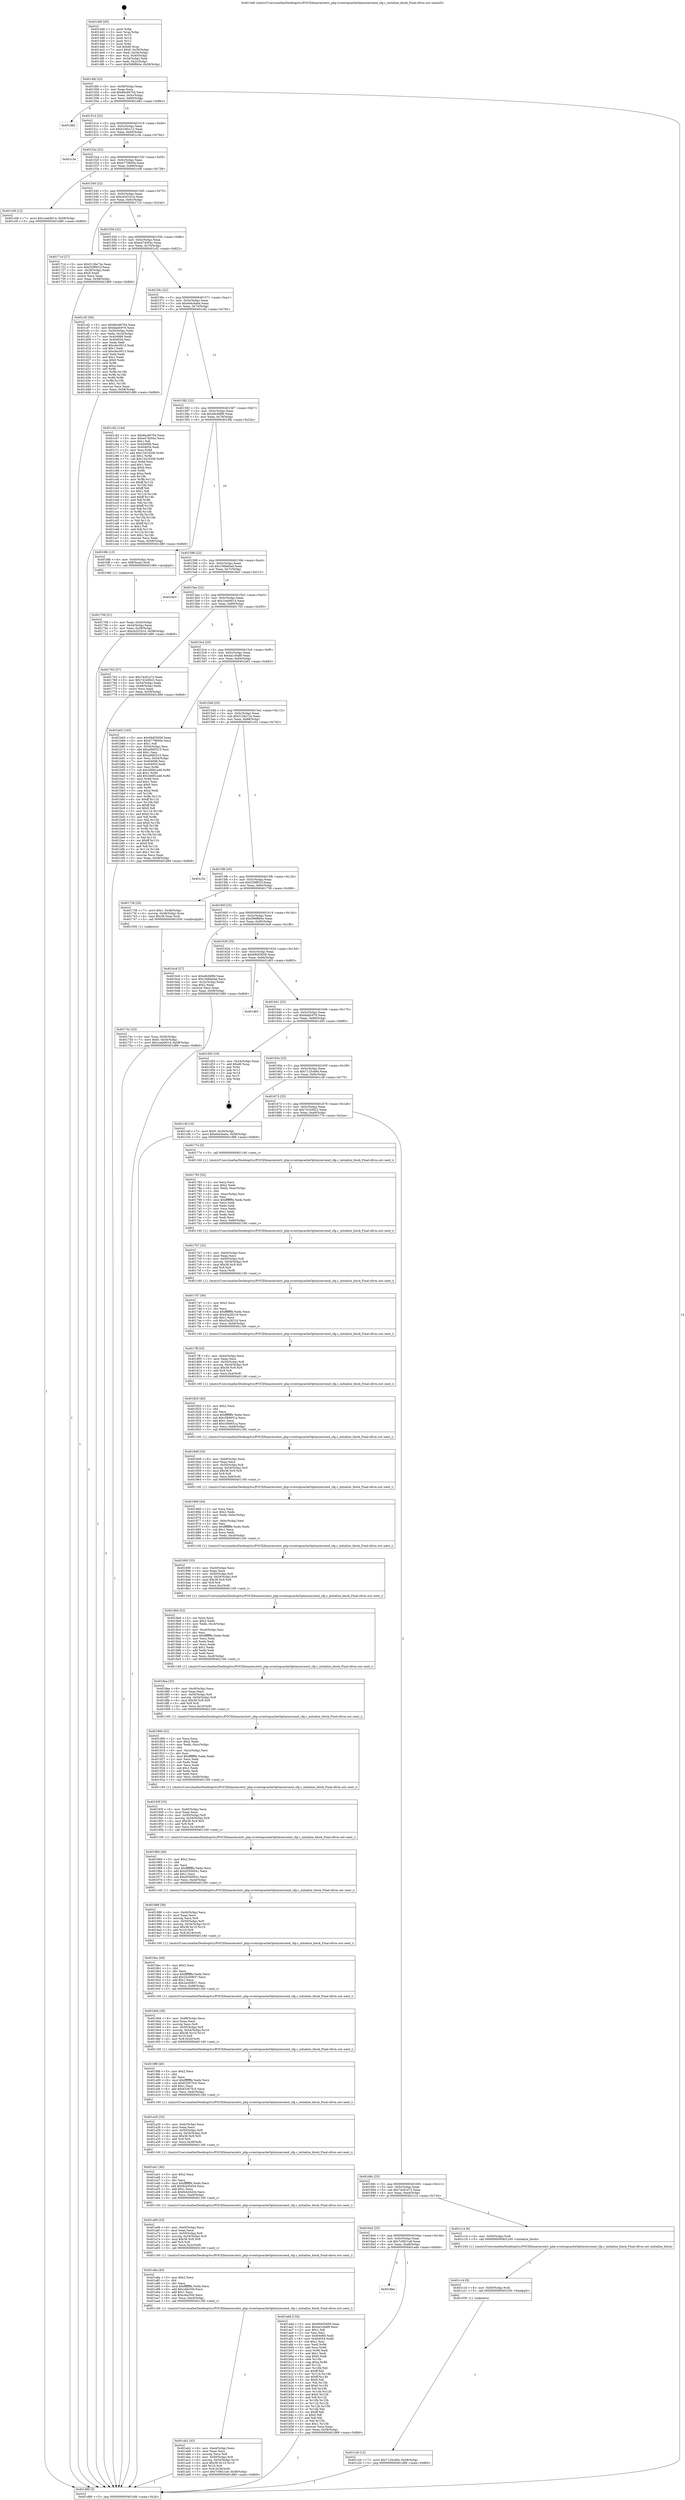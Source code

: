 digraph "0x4014d0" {
  label = "0x4014d0 (/mnt/c/Users/mathe/Desktop/tcc/POCII/binaries/extr_php-srcextopcacheOptimizerzend_cfg.c_initialize_block_Final-ollvm.out::main(0))"
  labelloc = "t"
  node[shape=record]

  Entry [label="",width=0.3,height=0.3,shape=circle,fillcolor=black,style=filled]
  "0x4014fd" [label="{
     0x4014fd [23]\l
     | [instrs]\l
     &nbsp;&nbsp;0x4014fd \<+3\>: mov -0x58(%rbp),%eax\l
     &nbsp;&nbsp;0x401500 \<+2\>: mov %eax,%ecx\l
     &nbsp;&nbsp;0x401502 \<+6\>: sub $0x8bc66704,%ecx\l
     &nbsp;&nbsp;0x401508 \<+3\>: mov %eax,-0x5c(%rbp)\l
     &nbsp;&nbsp;0x40150b \<+3\>: mov %ecx,-0x60(%rbp)\l
     &nbsp;&nbsp;0x40150e \<+6\>: je 0000000000401d82 \<main+0x8b2\>\l
  }"]
  "0x401d82" [label="{
     0x401d82\l
  }", style=dashed]
  "0x401514" [label="{
     0x401514 [22]\l
     | [instrs]\l
     &nbsp;&nbsp;0x401514 \<+5\>: jmp 0000000000401519 \<main+0x49\>\l
     &nbsp;&nbsp;0x401519 \<+3\>: mov -0x5c(%rbp),%eax\l
     &nbsp;&nbsp;0x40151c \<+5\>: sub $0xb100cc12,%eax\l
     &nbsp;&nbsp;0x401521 \<+3\>: mov %eax,-0x64(%rbp)\l
     &nbsp;&nbsp;0x401524 \<+6\>: je 0000000000401c3e \<main+0x76e\>\l
  }"]
  Exit [label="",width=0.3,height=0.3,shape=circle,fillcolor=black,style=filled,peripheries=2]
  "0x401c3e" [label="{
     0x401c3e\l
  }", style=dashed]
  "0x40152a" [label="{
     0x40152a [22]\l
     | [instrs]\l
     &nbsp;&nbsp;0x40152a \<+5\>: jmp 000000000040152f \<main+0x5f\>\l
     &nbsp;&nbsp;0x40152f \<+3\>: mov -0x5c(%rbp),%eax\l
     &nbsp;&nbsp;0x401532 \<+5\>: sub $0xb779600e,%eax\l
     &nbsp;&nbsp;0x401537 \<+3\>: mov %eax,-0x68(%rbp)\l
     &nbsp;&nbsp;0x40153a \<+6\>: je 0000000000401c08 \<main+0x738\>\l
  }"]
  "0x401c26" [label="{
     0x401c26 [12]\l
     | [instrs]\l
     &nbsp;&nbsp;0x401c26 \<+7\>: movl $0x7125cd94,-0x58(%rbp)\l
     &nbsp;&nbsp;0x401c2d \<+5\>: jmp 0000000000401d89 \<main+0x8b9\>\l
  }"]
  "0x401c08" [label="{
     0x401c08 [12]\l
     | [instrs]\l
     &nbsp;&nbsp;0x401c08 \<+7\>: movl $0x1eeb9014,-0x58(%rbp)\l
     &nbsp;&nbsp;0x401c0f \<+5\>: jmp 0000000000401d89 \<main+0x8b9\>\l
  }"]
  "0x401540" [label="{
     0x401540 [22]\l
     | [instrs]\l
     &nbsp;&nbsp;0x401540 \<+5\>: jmp 0000000000401545 \<main+0x75\>\l
     &nbsp;&nbsp;0x401545 \<+3\>: mov -0x5c(%rbp),%eax\l
     &nbsp;&nbsp;0x401548 \<+5\>: sub $0xcb201b1d,%eax\l
     &nbsp;&nbsp;0x40154d \<+3\>: mov %eax,-0x6c(%rbp)\l
     &nbsp;&nbsp;0x401550 \<+6\>: je 000000000040171d \<main+0x24d\>\l
  }"]
  "0x401c1d" [label="{
     0x401c1d [9]\l
     | [instrs]\l
     &nbsp;&nbsp;0x401c1d \<+4\>: mov -0x50(%rbp),%rdi\l
     &nbsp;&nbsp;0x401c21 \<+5\>: call 0000000000401030 \<free@plt\>\l
     | [calls]\l
     &nbsp;&nbsp;0x401030 \{1\} (unknown)\l
  }"]
  "0x40171d" [label="{
     0x40171d [27]\l
     | [instrs]\l
     &nbsp;&nbsp;0x40171d \<+5\>: mov $0x5126e72e,%eax\l
     &nbsp;&nbsp;0x401722 \<+5\>: mov $0x529f931f,%ecx\l
     &nbsp;&nbsp;0x401727 \<+3\>: mov -0x28(%rbp),%edx\l
     &nbsp;&nbsp;0x40172a \<+3\>: cmp $0x0,%edx\l
     &nbsp;&nbsp;0x40172d \<+3\>: cmove %ecx,%eax\l
     &nbsp;&nbsp;0x401730 \<+3\>: mov %eax,-0x58(%rbp)\l
     &nbsp;&nbsp;0x401733 \<+5\>: jmp 0000000000401d89 \<main+0x8b9\>\l
  }"]
  "0x401556" [label="{
     0x401556 [22]\l
     | [instrs]\l
     &nbsp;&nbsp;0x401556 \<+5\>: jmp 000000000040155b \<main+0x8b\>\l
     &nbsp;&nbsp;0x40155b \<+3\>: mov -0x5c(%rbp),%eax\l
     &nbsp;&nbsp;0x40155e \<+5\>: sub $0xe474054c,%eax\l
     &nbsp;&nbsp;0x401563 \<+3\>: mov %eax,-0x70(%rbp)\l
     &nbsp;&nbsp;0x401566 \<+6\>: je 0000000000401cf2 \<main+0x822\>\l
  }"]
  "0x4016be" [label="{
     0x4016be\l
  }", style=dashed]
  "0x401cf2" [label="{
     0x401cf2 [94]\l
     | [instrs]\l
     &nbsp;&nbsp;0x401cf2 \<+5\>: mov $0x8bc66704,%eax\l
     &nbsp;&nbsp;0x401cf7 \<+5\>: mov $0x6abfc976,%ecx\l
     &nbsp;&nbsp;0x401cfc \<+3\>: mov -0x30(%rbp),%edx\l
     &nbsp;&nbsp;0x401cff \<+3\>: mov %edx,-0x24(%rbp)\l
     &nbsp;&nbsp;0x401d02 \<+7\>: mov 0x404068,%edx\l
     &nbsp;&nbsp;0x401d09 \<+7\>: mov 0x404054,%esi\l
     &nbsp;&nbsp;0x401d10 \<+2\>: mov %edx,%edi\l
     &nbsp;&nbsp;0x401d12 \<+6\>: add $0xcfec0013,%edi\l
     &nbsp;&nbsp;0x401d18 \<+3\>: sub $0x1,%edi\l
     &nbsp;&nbsp;0x401d1b \<+6\>: sub $0xcfec0013,%edi\l
     &nbsp;&nbsp;0x401d21 \<+3\>: imul %edi,%edx\l
     &nbsp;&nbsp;0x401d24 \<+3\>: and $0x1,%edx\l
     &nbsp;&nbsp;0x401d27 \<+3\>: cmp $0x0,%edx\l
     &nbsp;&nbsp;0x401d2a \<+4\>: sete %r8b\l
     &nbsp;&nbsp;0x401d2e \<+3\>: cmp $0xa,%esi\l
     &nbsp;&nbsp;0x401d31 \<+4\>: setl %r9b\l
     &nbsp;&nbsp;0x401d35 \<+3\>: mov %r8b,%r10b\l
     &nbsp;&nbsp;0x401d38 \<+3\>: and %r9b,%r10b\l
     &nbsp;&nbsp;0x401d3b \<+3\>: xor %r9b,%r8b\l
     &nbsp;&nbsp;0x401d3e \<+3\>: or %r8b,%r10b\l
     &nbsp;&nbsp;0x401d41 \<+4\>: test $0x1,%r10b\l
     &nbsp;&nbsp;0x401d45 \<+3\>: cmovne %ecx,%eax\l
     &nbsp;&nbsp;0x401d48 \<+3\>: mov %eax,-0x58(%rbp)\l
     &nbsp;&nbsp;0x401d4b \<+5\>: jmp 0000000000401d89 \<main+0x8b9\>\l
  }"]
  "0x40156c" [label="{
     0x40156c [22]\l
     | [instrs]\l
     &nbsp;&nbsp;0x40156c \<+5\>: jmp 0000000000401571 \<main+0xa1\>\l
     &nbsp;&nbsp;0x401571 \<+3\>: mov -0x5c(%rbp),%eax\l
     &nbsp;&nbsp;0x401574 \<+5\>: sub $0xe64cba0a,%eax\l
     &nbsp;&nbsp;0x401579 \<+3\>: mov %eax,-0x74(%rbp)\l
     &nbsp;&nbsp;0x40157c \<+6\>: je 0000000000401c62 \<main+0x792\>\l
  }"]
  "0x401add" [label="{
     0x401add [134]\l
     | [instrs]\l
     &nbsp;&nbsp;0x401add \<+5\>: mov $0x69d55659,%eax\l
     &nbsp;&nbsp;0x401ae2 \<+5\>: mov $0x4a1c6af9,%ecx\l
     &nbsp;&nbsp;0x401ae7 \<+2\>: mov $0x1,%dl\l
     &nbsp;&nbsp;0x401ae9 \<+2\>: xor %esi,%esi\l
     &nbsp;&nbsp;0x401aeb \<+7\>: mov 0x404068,%edi\l
     &nbsp;&nbsp;0x401af2 \<+8\>: mov 0x404054,%r8d\l
     &nbsp;&nbsp;0x401afa \<+3\>: sub $0x1,%esi\l
     &nbsp;&nbsp;0x401afd \<+3\>: mov %edi,%r9d\l
     &nbsp;&nbsp;0x401b00 \<+3\>: add %esi,%r9d\l
     &nbsp;&nbsp;0x401b03 \<+4\>: imul %r9d,%edi\l
     &nbsp;&nbsp;0x401b07 \<+3\>: and $0x1,%edi\l
     &nbsp;&nbsp;0x401b0a \<+3\>: cmp $0x0,%edi\l
     &nbsp;&nbsp;0x401b0d \<+4\>: sete %r10b\l
     &nbsp;&nbsp;0x401b11 \<+4\>: cmp $0xa,%r8d\l
     &nbsp;&nbsp;0x401b15 \<+4\>: setl %r11b\l
     &nbsp;&nbsp;0x401b19 \<+3\>: mov %r10b,%bl\l
     &nbsp;&nbsp;0x401b1c \<+3\>: xor $0xff,%bl\l
     &nbsp;&nbsp;0x401b1f \<+3\>: mov %r11b,%r14b\l
     &nbsp;&nbsp;0x401b22 \<+4\>: xor $0xff,%r14b\l
     &nbsp;&nbsp;0x401b26 \<+3\>: xor $0x0,%dl\l
     &nbsp;&nbsp;0x401b29 \<+3\>: mov %bl,%r15b\l
     &nbsp;&nbsp;0x401b2c \<+4\>: and $0x0,%r15b\l
     &nbsp;&nbsp;0x401b30 \<+3\>: and %dl,%r10b\l
     &nbsp;&nbsp;0x401b33 \<+3\>: mov %r14b,%r12b\l
     &nbsp;&nbsp;0x401b36 \<+4\>: and $0x0,%r12b\l
     &nbsp;&nbsp;0x401b3a \<+3\>: and %dl,%r11b\l
     &nbsp;&nbsp;0x401b3d \<+3\>: or %r10b,%r15b\l
     &nbsp;&nbsp;0x401b40 \<+3\>: or %r11b,%r12b\l
     &nbsp;&nbsp;0x401b43 \<+3\>: xor %r12b,%r15b\l
     &nbsp;&nbsp;0x401b46 \<+3\>: or %r14b,%bl\l
     &nbsp;&nbsp;0x401b49 \<+3\>: xor $0xff,%bl\l
     &nbsp;&nbsp;0x401b4c \<+3\>: or $0x0,%dl\l
     &nbsp;&nbsp;0x401b4f \<+2\>: and %dl,%bl\l
     &nbsp;&nbsp;0x401b51 \<+3\>: or %bl,%r15b\l
     &nbsp;&nbsp;0x401b54 \<+4\>: test $0x1,%r15b\l
     &nbsp;&nbsp;0x401b58 \<+3\>: cmovne %ecx,%eax\l
     &nbsp;&nbsp;0x401b5b \<+3\>: mov %eax,-0x58(%rbp)\l
     &nbsp;&nbsp;0x401b5e \<+5\>: jmp 0000000000401d89 \<main+0x8b9\>\l
  }"]
  "0x401c62" [label="{
     0x401c62 [144]\l
     | [instrs]\l
     &nbsp;&nbsp;0x401c62 \<+5\>: mov $0x8bc66704,%eax\l
     &nbsp;&nbsp;0x401c67 \<+5\>: mov $0xe474054c,%ecx\l
     &nbsp;&nbsp;0x401c6c \<+2\>: mov $0x1,%dl\l
     &nbsp;&nbsp;0x401c6e \<+7\>: mov 0x404068,%esi\l
     &nbsp;&nbsp;0x401c75 \<+7\>: mov 0x404054,%edi\l
     &nbsp;&nbsp;0x401c7c \<+3\>: mov %esi,%r8d\l
     &nbsp;&nbsp;0x401c7f \<+7\>: add $0x13410206,%r8d\l
     &nbsp;&nbsp;0x401c86 \<+4\>: sub $0x1,%r8d\l
     &nbsp;&nbsp;0x401c8a \<+7\>: sub $0x13410206,%r8d\l
     &nbsp;&nbsp;0x401c91 \<+4\>: imul %r8d,%esi\l
     &nbsp;&nbsp;0x401c95 \<+3\>: and $0x1,%esi\l
     &nbsp;&nbsp;0x401c98 \<+3\>: cmp $0x0,%esi\l
     &nbsp;&nbsp;0x401c9b \<+4\>: sete %r9b\l
     &nbsp;&nbsp;0x401c9f \<+3\>: cmp $0xa,%edi\l
     &nbsp;&nbsp;0x401ca2 \<+4\>: setl %r10b\l
     &nbsp;&nbsp;0x401ca6 \<+3\>: mov %r9b,%r11b\l
     &nbsp;&nbsp;0x401ca9 \<+4\>: xor $0xff,%r11b\l
     &nbsp;&nbsp;0x401cad \<+3\>: mov %r10b,%bl\l
     &nbsp;&nbsp;0x401cb0 \<+3\>: xor $0xff,%bl\l
     &nbsp;&nbsp;0x401cb3 \<+3\>: xor $0x1,%dl\l
     &nbsp;&nbsp;0x401cb6 \<+3\>: mov %r11b,%r14b\l
     &nbsp;&nbsp;0x401cb9 \<+4\>: and $0xff,%r14b\l
     &nbsp;&nbsp;0x401cbd \<+3\>: and %dl,%r9b\l
     &nbsp;&nbsp;0x401cc0 \<+3\>: mov %bl,%r15b\l
     &nbsp;&nbsp;0x401cc3 \<+4\>: and $0xff,%r15b\l
     &nbsp;&nbsp;0x401cc7 \<+3\>: and %dl,%r10b\l
     &nbsp;&nbsp;0x401cca \<+3\>: or %r9b,%r14b\l
     &nbsp;&nbsp;0x401ccd \<+3\>: or %r10b,%r15b\l
     &nbsp;&nbsp;0x401cd0 \<+3\>: xor %r15b,%r14b\l
     &nbsp;&nbsp;0x401cd3 \<+3\>: or %bl,%r11b\l
     &nbsp;&nbsp;0x401cd6 \<+4\>: xor $0xff,%r11b\l
     &nbsp;&nbsp;0x401cda \<+3\>: or $0x1,%dl\l
     &nbsp;&nbsp;0x401cdd \<+3\>: and %dl,%r11b\l
     &nbsp;&nbsp;0x401ce0 \<+3\>: or %r11b,%r14b\l
     &nbsp;&nbsp;0x401ce3 \<+4\>: test $0x1,%r14b\l
     &nbsp;&nbsp;0x401ce7 \<+3\>: cmovne %ecx,%eax\l
     &nbsp;&nbsp;0x401cea \<+3\>: mov %eax,-0x58(%rbp)\l
     &nbsp;&nbsp;0x401ced \<+5\>: jmp 0000000000401d89 \<main+0x8b9\>\l
  }"]
  "0x401582" [label="{
     0x401582 [22]\l
     | [instrs]\l
     &nbsp;&nbsp;0x401582 \<+5\>: jmp 0000000000401587 \<main+0xb7\>\l
     &nbsp;&nbsp;0x401587 \<+3\>: mov -0x5c(%rbp),%eax\l
     &nbsp;&nbsp;0x40158a \<+5\>: sub $0xe8cf4f06,%eax\l
     &nbsp;&nbsp;0x40158f \<+3\>: mov %eax,-0x78(%rbp)\l
     &nbsp;&nbsp;0x401592 \<+6\>: je 00000000004016fb \<main+0x22b\>\l
  }"]
  "0x4016a5" [label="{
     0x4016a5 [25]\l
     | [instrs]\l
     &nbsp;&nbsp;0x4016a5 \<+5\>: jmp 00000000004016aa \<main+0x1da\>\l
     &nbsp;&nbsp;0x4016aa \<+3\>: mov -0x5c(%rbp),%eax\l
     &nbsp;&nbsp;0x4016ad \<+5\>: sub $0x7c0821a9,%eax\l
     &nbsp;&nbsp;0x4016b2 \<+6\>: mov %eax,-0xa8(%rbp)\l
     &nbsp;&nbsp;0x4016b8 \<+6\>: je 0000000000401add \<main+0x60d\>\l
  }"]
  "0x4016fb" [label="{
     0x4016fb [13]\l
     | [instrs]\l
     &nbsp;&nbsp;0x4016fb \<+4\>: mov -0x40(%rbp),%rax\l
     &nbsp;&nbsp;0x4016ff \<+4\>: mov 0x8(%rax),%rdi\l
     &nbsp;&nbsp;0x401703 \<+5\>: call 0000000000401060 \<atoi@plt\>\l
     | [calls]\l
     &nbsp;&nbsp;0x401060 \{1\} (unknown)\l
  }"]
  "0x401598" [label="{
     0x401598 [22]\l
     | [instrs]\l
     &nbsp;&nbsp;0x401598 \<+5\>: jmp 000000000040159d \<main+0xcd\>\l
     &nbsp;&nbsp;0x40159d \<+3\>: mov -0x5c(%rbp),%eax\l
     &nbsp;&nbsp;0x4015a0 \<+5\>: sub $0x19dbb0ad,%eax\l
     &nbsp;&nbsp;0x4015a5 \<+3\>: mov %eax,-0x7c(%rbp)\l
     &nbsp;&nbsp;0x4015a8 \<+6\>: je 00000000004016e3 \<main+0x213\>\l
  }"]
  "0x401c14" [label="{
     0x401c14 [9]\l
     | [instrs]\l
     &nbsp;&nbsp;0x401c14 \<+4\>: mov -0x50(%rbp),%rdi\l
     &nbsp;&nbsp;0x401c18 \<+5\>: call 0000000000401240 \<initialize_block\>\l
     | [calls]\l
     &nbsp;&nbsp;0x401240 \{1\} (/mnt/c/Users/mathe/Desktop/tcc/POCII/binaries/extr_php-srcextopcacheOptimizerzend_cfg.c_initialize_block_Final-ollvm.out::initialize_block)\l
  }"]
  "0x4016e3" [label="{
     0x4016e3\l
  }", style=dashed]
  "0x4015ae" [label="{
     0x4015ae [22]\l
     | [instrs]\l
     &nbsp;&nbsp;0x4015ae \<+5\>: jmp 00000000004015b3 \<main+0xe3\>\l
     &nbsp;&nbsp;0x4015b3 \<+3\>: mov -0x5c(%rbp),%eax\l
     &nbsp;&nbsp;0x4015b6 \<+5\>: sub $0x1eeb9014,%eax\l
     &nbsp;&nbsp;0x4015bb \<+3\>: mov %eax,-0x80(%rbp)\l
     &nbsp;&nbsp;0x4015be \<+6\>: je 0000000000401763 \<main+0x293\>\l
  }"]
  "0x401ab2" [label="{
     0x401ab2 [43]\l
     | [instrs]\l
     &nbsp;&nbsp;0x401ab2 \<+6\>: mov -0xe4(%rbp),%ecx\l
     &nbsp;&nbsp;0x401ab8 \<+3\>: imul %eax,%ecx\l
     &nbsp;&nbsp;0x401abb \<+3\>: movslq %ecx,%r8\l
     &nbsp;&nbsp;0x401abe \<+4\>: mov -0x50(%rbp),%r9\l
     &nbsp;&nbsp;0x401ac2 \<+4\>: movslq -0x54(%rbp),%r10\l
     &nbsp;&nbsp;0x401ac6 \<+4\>: imul $0x38,%r10,%r10\l
     &nbsp;&nbsp;0x401aca \<+3\>: add %r10,%r9\l
     &nbsp;&nbsp;0x401acd \<+4\>: mov %r8,0x30(%r9)\l
     &nbsp;&nbsp;0x401ad1 \<+7\>: movl $0x7c0821a9,-0x58(%rbp)\l
     &nbsp;&nbsp;0x401ad8 \<+5\>: jmp 0000000000401d89 \<main+0x8b9\>\l
  }"]
  "0x401763" [label="{
     0x401763 [27]\l
     | [instrs]\l
     &nbsp;&nbsp;0x401763 \<+5\>: mov $0x74c81e72,%eax\l
     &nbsp;&nbsp;0x401768 \<+5\>: mov $0x741b5622,%ecx\l
     &nbsp;&nbsp;0x40176d \<+3\>: mov -0x54(%rbp),%edx\l
     &nbsp;&nbsp;0x401770 \<+3\>: cmp -0x48(%rbp),%edx\l
     &nbsp;&nbsp;0x401773 \<+3\>: cmovl %ecx,%eax\l
     &nbsp;&nbsp;0x401776 \<+3\>: mov %eax,-0x58(%rbp)\l
     &nbsp;&nbsp;0x401779 \<+5\>: jmp 0000000000401d89 \<main+0x8b9\>\l
  }"]
  "0x4015c4" [label="{
     0x4015c4 [25]\l
     | [instrs]\l
     &nbsp;&nbsp;0x4015c4 \<+5\>: jmp 00000000004015c9 \<main+0xf9\>\l
     &nbsp;&nbsp;0x4015c9 \<+3\>: mov -0x5c(%rbp),%eax\l
     &nbsp;&nbsp;0x4015cc \<+5\>: sub $0x4a1c6af9,%eax\l
     &nbsp;&nbsp;0x4015d1 \<+6\>: mov %eax,-0x84(%rbp)\l
     &nbsp;&nbsp;0x4015d7 \<+6\>: je 0000000000401b63 \<main+0x693\>\l
  }"]
  "0x401a8a" [label="{
     0x401a8a [40]\l
     | [instrs]\l
     &nbsp;&nbsp;0x401a8a \<+5\>: mov $0x2,%ecx\l
     &nbsp;&nbsp;0x401a8f \<+1\>: cltd\l
     &nbsp;&nbsp;0x401a90 \<+2\>: idiv %ecx\l
     &nbsp;&nbsp;0x401a92 \<+6\>: imul $0xfffffffe,%edx,%ecx\l
     &nbsp;&nbsp;0x401a98 \<+6\>: add $0xcddc550,%ecx\l
     &nbsp;&nbsp;0x401a9e \<+3\>: add $0x1,%ecx\l
     &nbsp;&nbsp;0x401aa1 \<+6\>: sub $0xcddc550,%ecx\l
     &nbsp;&nbsp;0x401aa7 \<+6\>: mov %ecx,-0xe4(%rbp)\l
     &nbsp;&nbsp;0x401aad \<+5\>: call 0000000000401160 \<next_i\>\l
     | [calls]\l
     &nbsp;&nbsp;0x401160 \{1\} (/mnt/c/Users/mathe/Desktop/tcc/POCII/binaries/extr_php-srcextopcacheOptimizerzend_cfg.c_initialize_block_Final-ollvm.out::next_i)\l
  }"]
  "0x401b63" [label="{
     0x401b63 [165]\l
     | [instrs]\l
     &nbsp;&nbsp;0x401b63 \<+5\>: mov $0x69d55659,%eax\l
     &nbsp;&nbsp;0x401b68 \<+5\>: mov $0xb779600e,%ecx\l
     &nbsp;&nbsp;0x401b6d \<+2\>: mov $0x1,%dl\l
     &nbsp;&nbsp;0x401b6f \<+3\>: mov -0x54(%rbp),%esi\l
     &nbsp;&nbsp;0x401b72 \<+6\>: add $0xa0fd5315,%esi\l
     &nbsp;&nbsp;0x401b78 \<+3\>: add $0x1,%esi\l
     &nbsp;&nbsp;0x401b7b \<+6\>: sub $0xa0fd5315,%esi\l
     &nbsp;&nbsp;0x401b81 \<+3\>: mov %esi,-0x54(%rbp)\l
     &nbsp;&nbsp;0x401b84 \<+7\>: mov 0x404068,%esi\l
     &nbsp;&nbsp;0x401b8b \<+7\>: mov 0x404054,%edi\l
     &nbsp;&nbsp;0x401b92 \<+3\>: mov %esi,%r8d\l
     &nbsp;&nbsp;0x401b95 \<+7\>: sub $0x3d081a48,%r8d\l
     &nbsp;&nbsp;0x401b9c \<+4\>: sub $0x1,%r8d\l
     &nbsp;&nbsp;0x401ba0 \<+7\>: add $0x3d081a48,%r8d\l
     &nbsp;&nbsp;0x401ba7 \<+4\>: imul %r8d,%esi\l
     &nbsp;&nbsp;0x401bab \<+3\>: and $0x1,%esi\l
     &nbsp;&nbsp;0x401bae \<+3\>: cmp $0x0,%esi\l
     &nbsp;&nbsp;0x401bb1 \<+4\>: sete %r9b\l
     &nbsp;&nbsp;0x401bb5 \<+3\>: cmp $0xa,%edi\l
     &nbsp;&nbsp;0x401bb8 \<+4\>: setl %r10b\l
     &nbsp;&nbsp;0x401bbc \<+3\>: mov %r9b,%r11b\l
     &nbsp;&nbsp;0x401bbf \<+4\>: xor $0xff,%r11b\l
     &nbsp;&nbsp;0x401bc3 \<+3\>: mov %r10b,%bl\l
     &nbsp;&nbsp;0x401bc6 \<+3\>: xor $0xff,%bl\l
     &nbsp;&nbsp;0x401bc9 \<+3\>: xor $0x0,%dl\l
     &nbsp;&nbsp;0x401bcc \<+3\>: mov %r11b,%r14b\l
     &nbsp;&nbsp;0x401bcf \<+4\>: and $0x0,%r14b\l
     &nbsp;&nbsp;0x401bd3 \<+3\>: and %dl,%r9b\l
     &nbsp;&nbsp;0x401bd6 \<+3\>: mov %bl,%r15b\l
     &nbsp;&nbsp;0x401bd9 \<+4\>: and $0x0,%r15b\l
     &nbsp;&nbsp;0x401bdd \<+3\>: and %dl,%r10b\l
     &nbsp;&nbsp;0x401be0 \<+3\>: or %r9b,%r14b\l
     &nbsp;&nbsp;0x401be3 \<+3\>: or %r10b,%r15b\l
     &nbsp;&nbsp;0x401be6 \<+3\>: xor %r15b,%r14b\l
     &nbsp;&nbsp;0x401be9 \<+3\>: or %bl,%r11b\l
     &nbsp;&nbsp;0x401bec \<+4\>: xor $0xff,%r11b\l
     &nbsp;&nbsp;0x401bf0 \<+3\>: or $0x0,%dl\l
     &nbsp;&nbsp;0x401bf3 \<+3\>: and %dl,%r11b\l
     &nbsp;&nbsp;0x401bf6 \<+3\>: or %r11b,%r14b\l
     &nbsp;&nbsp;0x401bf9 \<+4\>: test $0x1,%r14b\l
     &nbsp;&nbsp;0x401bfd \<+3\>: cmovne %ecx,%eax\l
     &nbsp;&nbsp;0x401c00 \<+3\>: mov %eax,-0x58(%rbp)\l
     &nbsp;&nbsp;0x401c03 \<+5\>: jmp 0000000000401d89 \<main+0x8b9\>\l
  }"]
  "0x4015dd" [label="{
     0x4015dd [25]\l
     | [instrs]\l
     &nbsp;&nbsp;0x4015dd \<+5\>: jmp 00000000004015e2 \<main+0x112\>\l
     &nbsp;&nbsp;0x4015e2 \<+3\>: mov -0x5c(%rbp),%eax\l
     &nbsp;&nbsp;0x4015e5 \<+5\>: sub $0x5126e72e,%eax\l
     &nbsp;&nbsp;0x4015ea \<+6\>: mov %eax,-0x88(%rbp)\l
     &nbsp;&nbsp;0x4015f0 \<+6\>: je 0000000000401c32 \<main+0x762\>\l
  }"]
  "0x401a69" [label="{
     0x401a69 [33]\l
     | [instrs]\l
     &nbsp;&nbsp;0x401a69 \<+6\>: mov -0xe0(%rbp),%ecx\l
     &nbsp;&nbsp;0x401a6f \<+3\>: imul %eax,%ecx\l
     &nbsp;&nbsp;0x401a72 \<+4\>: mov -0x50(%rbp),%r8\l
     &nbsp;&nbsp;0x401a76 \<+4\>: movslq -0x54(%rbp),%r9\l
     &nbsp;&nbsp;0x401a7a \<+4\>: imul $0x38,%r9,%r9\l
     &nbsp;&nbsp;0x401a7e \<+3\>: add %r9,%r8\l
     &nbsp;&nbsp;0x401a81 \<+4\>: mov %ecx,0x2c(%r8)\l
     &nbsp;&nbsp;0x401a85 \<+5\>: call 0000000000401160 \<next_i\>\l
     | [calls]\l
     &nbsp;&nbsp;0x401160 \{1\} (/mnt/c/Users/mathe/Desktop/tcc/POCII/binaries/extr_php-srcextopcacheOptimizerzend_cfg.c_initialize_block_Final-ollvm.out::next_i)\l
  }"]
  "0x401c32" [label="{
     0x401c32\l
  }", style=dashed]
  "0x4015f6" [label="{
     0x4015f6 [25]\l
     | [instrs]\l
     &nbsp;&nbsp;0x4015f6 \<+5\>: jmp 00000000004015fb \<main+0x12b\>\l
     &nbsp;&nbsp;0x4015fb \<+3\>: mov -0x5c(%rbp),%eax\l
     &nbsp;&nbsp;0x4015fe \<+5\>: sub $0x529f931f,%eax\l
     &nbsp;&nbsp;0x401603 \<+6\>: mov %eax,-0x8c(%rbp)\l
     &nbsp;&nbsp;0x401609 \<+6\>: je 0000000000401738 \<main+0x268\>\l
  }"]
  "0x401a41" [label="{
     0x401a41 [40]\l
     | [instrs]\l
     &nbsp;&nbsp;0x401a41 \<+5\>: mov $0x2,%ecx\l
     &nbsp;&nbsp;0x401a46 \<+1\>: cltd\l
     &nbsp;&nbsp;0x401a47 \<+2\>: idiv %ecx\l
     &nbsp;&nbsp;0x401a49 \<+6\>: imul $0xfffffffe,%edx,%ecx\l
     &nbsp;&nbsp;0x401a4f \<+6\>: add $0x9cb45d34,%ecx\l
     &nbsp;&nbsp;0x401a55 \<+3\>: add $0x1,%ecx\l
     &nbsp;&nbsp;0x401a58 \<+6\>: sub $0x9cb45d34,%ecx\l
     &nbsp;&nbsp;0x401a5e \<+6\>: mov %ecx,-0xe0(%rbp)\l
     &nbsp;&nbsp;0x401a64 \<+5\>: call 0000000000401160 \<next_i\>\l
     | [calls]\l
     &nbsp;&nbsp;0x401160 \{1\} (/mnt/c/Users/mathe/Desktop/tcc/POCII/binaries/extr_php-srcextopcacheOptimizerzend_cfg.c_initialize_block_Final-ollvm.out::next_i)\l
  }"]
  "0x401738" [label="{
     0x401738 [20]\l
     | [instrs]\l
     &nbsp;&nbsp;0x401738 \<+7\>: movl $0x1,-0x48(%rbp)\l
     &nbsp;&nbsp;0x40173f \<+4\>: movslq -0x48(%rbp),%rax\l
     &nbsp;&nbsp;0x401743 \<+4\>: imul $0x38,%rax,%rdi\l
     &nbsp;&nbsp;0x401747 \<+5\>: call 0000000000401050 \<malloc@plt\>\l
     | [calls]\l
     &nbsp;&nbsp;0x401050 \{1\} (unknown)\l
  }"]
  "0x40160f" [label="{
     0x40160f [25]\l
     | [instrs]\l
     &nbsp;&nbsp;0x40160f \<+5\>: jmp 0000000000401614 \<main+0x144\>\l
     &nbsp;&nbsp;0x401614 \<+3\>: mov -0x5c(%rbp),%eax\l
     &nbsp;&nbsp;0x401617 \<+5\>: sub $0x596f8b0e,%eax\l
     &nbsp;&nbsp;0x40161c \<+6\>: mov %eax,-0x90(%rbp)\l
     &nbsp;&nbsp;0x401622 \<+6\>: je 00000000004016c8 \<main+0x1f8\>\l
  }"]
  "0x401a20" [label="{
     0x401a20 [33]\l
     | [instrs]\l
     &nbsp;&nbsp;0x401a20 \<+6\>: mov -0xdc(%rbp),%ecx\l
     &nbsp;&nbsp;0x401a26 \<+3\>: imul %eax,%ecx\l
     &nbsp;&nbsp;0x401a29 \<+4\>: mov -0x50(%rbp),%r8\l
     &nbsp;&nbsp;0x401a2d \<+4\>: movslq -0x54(%rbp),%r9\l
     &nbsp;&nbsp;0x401a31 \<+4\>: imul $0x38,%r9,%r9\l
     &nbsp;&nbsp;0x401a35 \<+3\>: add %r9,%r8\l
     &nbsp;&nbsp;0x401a38 \<+4\>: mov %ecx,0x28(%r8)\l
     &nbsp;&nbsp;0x401a3c \<+5\>: call 0000000000401160 \<next_i\>\l
     | [calls]\l
     &nbsp;&nbsp;0x401160 \{1\} (/mnt/c/Users/mathe/Desktop/tcc/POCII/binaries/extr_php-srcextopcacheOptimizerzend_cfg.c_initialize_block_Final-ollvm.out::next_i)\l
  }"]
  "0x4016c8" [label="{
     0x4016c8 [27]\l
     | [instrs]\l
     &nbsp;&nbsp;0x4016c8 \<+5\>: mov $0xe8cf4f06,%eax\l
     &nbsp;&nbsp;0x4016cd \<+5\>: mov $0x19dbb0ad,%ecx\l
     &nbsp;&nbsp;0x4016d2 \<+3\>: mov -0x2c(%rbp),%edx\l
     &nbsp;&nbsp;0x4016d5 \<+3\>: cmp $0x2,%edx\l
     &nbsp;&nbsp;0x4016d8 \<+3\>: cmovne %ecx,%eax\l
     &nbsp;&nbsp;0x4016db \<+3\>: mov %eax,-0x58(%rbp)\l
     &nbsp;&nbsp;0x4016de \<+5\>: jmp 0000000000401d89 \<main+0x8b9\>\l
  }"]
  "0x401628" [label="{
     0x401628 [25]\l
     | [instrs]\l
     &nbsp;&nbsp;0x401628 \<+5\>: jmp 000000000040162d \<main+0x15d\>\l
     &nbsp;&nbsp;0x40162d \<+3\>: mov -0x5c(%rbp),%eax\l
     &nbsp;&nbsp;0x401630 \<+5\>: sub $0x69d55659,%eax\l
     &nbsp;&nbsp;0x401635 \<+6\>: mov %eax,-0x94(%rbp)\l
     &nbsp;&nbsp;0x40163b \<+6\>: je 0000000000401d63 \<main+0x893\>\l
  }"]
  "0x401d89" [label="{
     0x401d89 [5]\l
     | [instrs]\l
     &nbsp;&nbsp;0x401d89 \<+5\>: jmp 00000000004014fd \<main+0x2d\>\l
  }"]
  "0x4014d0" [label="{
     0x4014d0 [45]\l
     | [instrs]\l
     &nbsp;&nbsp;0x4014d0 \<+1\>: push %rbp\l
     &nbsp;&nbsp;0x4014d1 \<+3\>: mov %rsp,%rbp\l
     &nbsp;&nbsp;0x4014d4 \<+2\>: push %r15\l
     &nbsp;&nbsp;0x4014d6 \<+2\>: push %r14\l
     &nbsp;&nbsp;0x4014d8 \<+2\>: push %r12\l
     &nbsp;&nbsp;0x4014da \<+1\>: push %rbx\l
     &nbsp;&nbsp;0x4014db \<+7\>: sub $0xd0,%rsp\l
     &nbsp;&nbsp;0x4014e2 \<+7\>: movl $0x0,-0x30(%rbp)\l
     &nbsp;&nbsp;0x4014e9 \<+3\>: mov %edi,-0x34(%rbp)\l
     &nbsp;&nbsp;0x4014ec \<+4\>: mov %rsi,-0x40(%rbp)\l
     &nbsp;&nbsp;0x4014f0 \<+3\>: mov -0x34(%rbp),%edi\l
     &nbsp;&nbsp;0x4014f3 \<+3\>: mov %edi,-0x2c(%rbp)\l
     &nbsp;&nbsp;0x4014f6 \<+7\>: movl $0x596f8b0e,-0x58(%rbp)\l
  }"]
  "0x401708" [label="{
     0x401708 [21]\l
     | [instrs]\l
     &nbsp;&nbsp;0x401708 \<+3\>: mov %eax,-0x44(%rbp)\l
     &nbsp;&nbsp;0x40170b \<+3\>: mov -0x44(%rbp),%eax\l
     &nbsp;&nbsp;0x40170e \<+3\>: mov %eax,-0x28(%rbp)\l
     &nbsp;&nbsp;0x401711 \<+7\>: movl $0xcb201b1d,-0x58(%rbp)\l
     &nbsp;&nbsp;0x401718 \<+5\>: jmp 0000000000401d89 \<main+0x8b9\>\l
  }"]
  "0x40174c" [label="{
     0x40174c [23]\l
     | [instrs]\l
     &nbsp;&nbsp;0x40174c \<+4\>: mov %rax,-0x50(%rbp)\l
     &nbsp;&nbsp;0x401750 \<+7\>: movl $0x0,-0x54(%rbp)\l
     &nbsp;&nbsp;0x401757 \<+7\>: movl $0x1eeb9014,-0x58(%rbp)\l
     &nbsp;&nbsp;0x40175e \<+5\>: jmp 0000000000401d89 \<main+0x8b9\>\l
  }"]
  "0x4019f8" [label="{
     0x4019f8 [40]\l
     | [instrs]\l
     &nbsp;&nbsp;0x4019f8 \<+5\>: mov $0x2,%ecx\l
     &nbsp;&nbsp;0x4019fd \<+1\>: cltd\l
     &nbsp;&nbsp;0x4019fe \<+2\>: idiv %ecx\l
     &nbsp;&nbsp;0x401a00 \<+6\>: imul $0xfffffffe,%edx,%ecx\l
     &nbsp;&nbsp;0x401a06 \<+6\>: sub $0x632675c5,%ecx\l
     &nbsp;&nbsp;0x401a0c \<+3\>: add $0x1,%ecx\l
     &nbsp;&nbsp;0x401a0f \<+6\>: add $0x632675c5,%ecx\l
     &nbsp;&nbsp;0x401a15 \<+6\>: mov %ecx,-0xdc(%rbp)\l
     &nbsp;&nbsp;0x401a1b \<+5\>: call 0000000000401160 \<next_i\>\l
     | [calls]\l
     &nbsp;&nbsp;0x401160 \{1\} (/mnt/c/Users/mathe/Desktop/tcc/POCII/binaries/extr_php-srcextopcacheOptimizerzend_cfg.c_initialize_block_Final-ollvm.out::next_i)\l
  }"]
  "0x401d63" [label="{
     0x401d63\l
  }", style=dashed]
  "0x401641" [label="{
     0x401641 [25]\l
     | [instrs]\l
     &nbsp;&nbsp;0x401641 \<+5\>: jmp 0000000000401646 \<main+0x176\>\l
     &nbsp;&nbsp;0x401646 \<+3\>: mov -0x5c(%rbp),%eax\l
     &nbsp;&nbsp;0x401649 \<+5\>: sub $0x6abfc976,%eax\l
     &nbsp;&nbsp;0x40164e \<+6\>: mov %eax,-0x98(%rbp)\l
     &nbsp;&nbsp;0x401654 \<+6\>: je 0000000000401d50 \<main+0x880\>\l
  }"]
  "0x4019d4" [label="{
     0x4019d4 [36]\l
     | [instrs]\l
     &nbsp;&nbsp;0x4019d4 \<+6\>: mov -0xd8(%rbp),%ecx\l
     &nbsp;&nbsp;0x4019da \<+3\>: imul %eax,%ecx\l
     &nbsp;&nbsp;0x4019dd \<+3\>: movslq %ecx,%r8\l
     &nbsp;&nbsp;0x4019e0 \<+4\>: mov -0x50(%rbp),%r9\l
     &nbsp;&nbsp;0x4019e4 \<+4\>: movslq -0x54(%rbp),%r10\l
     &nbsp;&nbsp;0x4019e8 \<+4\>: imul $0x38,%r10,%r10\l
     &nbsp;&nbsp;0x4019ec \<+3\>: add %r10,%r9\l
     &nbsp;&nbsp;0x4019ef \<+4\>: mov %r8,0x20(%r9)\l
     &nbsp;&nbsp;0x4019f3 \<+5\>: call 0000000000401160 \<next_i\>\l
     | [calls]\l
     &nbsp;&nbsp;0x401160 \{1\} (/mnt/c/Users/mathe/Desktop/tcc/POCII/binaries/extr_php-srcextopcacheOptimizerzend_cfg.c_initialize_block_Final-ollvm.out::next_i)\l
  }"]
  "0x401d50" [label="{
     0x401d50 [19]\l
     | [instrs]\l
     &nbsp;&nbsp;0x401d50 \<+3\>: mov -0x24(%rbp),%eax\l
     &nbsp;&nbsp;0x401d53 \<+7\>: add $0xd0,%rsp\l
     &nbsp;&nbsp;0x401d5a \<+1\>: pop %rbx\l
     &nbsp;&nbsp;0x401d5b \<+2\>: pop %r12\l
     &nbsp;&nbsp;0x401d5d \<+2\>: pop %r14\l
     &nbsp;&nbsp;0x401d5f \<+2\>: pop %r15\l
     &nbsp;&nbsp;0x401d61 \<+1\>: pop %rbp\l
     &nbsp;&nbsp;0x401d62 \<+1\>: ret\l
  }"]
  "0x40165a" [label="{
     0x40165a [25]\l
     | [instrs]\l
     &nbsp;&nbsp;0x40165a \<+5\>: jmp 000000000040165f \<main+0x18f\>\l
     &nbsp;&nbsp;0x40165f \<+3\>: mov -0x5c(%rbp),%eax\l
     &nbsp;&nbsp;0x401662 \<+5\>: sub $0x7125cd94,%eax\l
     &nbsp;&nbsp;0x401667 \<+6\>: mov %eax,-0x9c(%rbp)\l
     &nbsp;&nbsp;0x40166d \<+6\>: je 0000000000401c4f \<main+0x77f\>\l
  }"]
  "0x4019ac" [label="{
     0x4019ac [40]\l
     | [instrs]\l
     &nbsp;&nbsp;0x4019ac \<+5\>: mov $0x2,%ecx\l
     &nbsp;&nbsp;0x4019b1 \<+1\>: cltd\l
     &nbsp;&nbsp;0x4019b2 \<+2\>: idiv %ecx\l
     &nbsp;&nbsp;0x4019b4 \<+6\>: imul $0xfffffffe,%edx,%ecx\l
     &nbsp;&nbsp;0x4019ba \<+6\>: add $0x24c00837,%ecx\l
     &nbsp;&nbsp;0x4019c0 \<+3\>: add $0x1,%ecx\l
     &nbsp;&nbsp;0x4019c3 \<+6\>: sub $0x24c00837,%ecx\l
     &nbsp;&nbsp;0x4019c9 \<+6\>: mov %ecx,-0xd8(%rbp)\l
     &nbsp;&nbsp;0x4019cf \<+5\>: call 0000000000401160 \<next_i\>\l
     | [calls]\l
     &nbsp;&nbsp;0x401160 \{1\} (/mnt/c/Users/mathe/Desktop/tcc/POCII/binaries/extr_php-srcextopcacheOptimizerzend_cfg.c_initialize_block_Final-ollvm.out::next_i)\l
  }"]
  "0x401c4f" [label="{
     0x401c4f [19]\l
     | [instrs]\l
     &nbsp;&nbsp;0x401c4f \<+7\>: movl $0x0,-0x30(%rbp)\l
     &nbsp;&nbsp;0x401c56 \<+7\>: movl $0xe64cba0a,-0x58(%rbp)\l
     &nbsp;&nbsp;0x401c5d \<+5\>: jmp 0000000000401d89 \<main+0x8b9\>\l
  }"]
  "0x401673" [label="{
     0x401673 [25]\l
     | [instrs]\l
     &nbsp;&nbsp;0x401673 \<+5\>: jmp 0000000000401678 \<main+0x1a8\>\l
     &nbsp;&nbsp;0x401678 \<+3\>: mov -0x5c(%rbp),%eax\l
     &nbsp;&nbsp;0x40167b \<+5\>: sub $0x741b5622,%eax\l
     &nbsp;&nbsp;0x401680 \<+6\>: mov %eax,-0xa0(%rbp)\l
     &nbsp;&nbsp;0x401686 \<+6\>: je 000000000040177e \<main+0x2ae\>\l
  }"]
  "0x401988" [label="{
     0x401988 [36]\l
     | [instrs]\l
     &nbsp;&nbsp;0x401988 \<+6\>: mov -0xd4(%rbp),%ecx\l
     &nbsp;&nbsp;0x40198e \<+3\>: imul %eax,%ecx\l
     &nbsp;&nbsp;0x401991 \<+3\>: movslq %ecx,%r8\l
     &nbsp;&nbsp;0x401994 \<+4\>: mov -0x50(%rbp),%r9\l
     &nbsp;&nbsp;0x401998 \<+4\>: movslq -0x54(%rbp),%r10\l
     &nbsp;&nbsp;0x40199c \<+4\>: imul $0x38,%r10,%r10\l
     &nbsp;&nbsp;0x4019a0 \<+3\>: add %r10,%r9\l
     &nbsp;&nbsp;0x4019a3 \<+4\>: mov %r8,0x18(%r9)\l
     &nbsp;&nbsp;0x4019a7 \<+5\>: call 0000000000401160 \<next_i\>\l
     | [calls]\l
     &nbsp;&nbsp;0x401160 \{1\} (/mnt/c/Users/mathe/Desktop/tcc/POCII/binaries/extr_php-srcextopcacheOptimizerzend_cfg.c_initialize_block_Final-ollvm.out::next_i)\l
  }"]
  "0x40177e" [label="{
     0x40177e [5]\l
     | [instrs]\l
     &nbsp;&nbsp;0x40177e \<+5\>: call 0000000000401160 \<next_i\>\l
     | [calls]\l
     &nbsp;&nbsp;0x401160 \{1\} (/mnt/c/Users/mathe/Desktop/tcc/POCII/binaries/extr_php-srcextopcacheOptimizerzend_cfg.c_initialize_block_Final-ollvm.out::next_i)\l
  }"]
  "0x40168c" [label="{
     0x40168c [25]\l
     | [instrs]\l
     &nbsp;&nbsp;0x40168c \<+5\>: jmp 0000000000401691 \<main+0x1c1\>\l
     &nbsp;&nbsp;0x401691 \<+3\>: mov -0x5c(%rbp),%eax\l
     &nbsp;&nbsp;0x401694 \<+5\>: sub $0x74c81e72,%eax\l
     &nbsp;&nbsp;0x401699 \<+6\>: mov %eax,-0xa4(%rbp)\l
     &nbsp;&nbsp;0x40169f \<+6\>: je 0000000000401c14 \<main+0x744\>\l
  }"]
  "0x401783" [label="{
     0x401783 [52]\l
     | [instrs]\l
     &nbsp;&nbsp;0x401783 \<+2\>: xor %ecx,%ecx\l
     &nbsp;&nbsp;0x401785 \<+5\>: mov $0x2,%edx\l
     &nbsp;&nbsp;0x40178a \<+6\>: mov %edx,-0xac(%rbp)\l
     &nbsp;&nbsp;0x401790 \<+1\>: cltd\l
     &nbsp;&nbsp;0x401791 \<+6\>: mov -0xac(%rbp),%esi\l
     &nbsp;&nbsp;0x401797 \<+2\>: idiv %esi\l
     &nbsp;&nbsp;0x401799 \<+6\>: imul $0xfffffffe,%edx,%edx\l
     &nbsp;&nbsp;0x40179f \<+2\>: mov %ecx,%edi\l
     &nbsp;&nbsp;0x4017a1 \<+2\>: sub %edx,%edi\l
     &nbsp;&nbsp;0x4017a3 \<+2\>: mov %ecx,%edx\l
     &nbsp;&nbsp;0x4017a5 \<+3\>: sub $0x1,%edx\l
     &nbsp;&nbsp;0x4017a8 \<+2\>: add %edx,%edi\l
     &nbsp;&nbsp;0x4017aa \<+2\>: sub %edi,%ecx\l
     &nbsp;&nbsp;0x4017ac \<+6\>: mov %ecx,-0xb0(%rbp)\l
     &nbsp;&nbsp;0x4017b2 \<+5\>: call 0000000000401160 \<next_i\>\l
     | [calls]\l
     &nbsp;&nbsp;0x401160 \{1\} (/mnt/c/Users/mathe/Desktop/tcc/POCII/binaries/extr_php-srcextopcacheOptimizerzend_cfg.c_initialize_block_Final-ollvm.out::next_i)\l
  }"]
  "0x4017b7" [label="{
     0x4017b7 [32]\l
     | [instrs]\l
     &nbsp;&nbsp;0x4017b7 \<+6\>: mov -0xb0(%rbp),%ecx\l
     &nbsp;&nbsp;0x4017bd \<+3\>: imul %eax,%ecx\l
     &nbsp;&nbsp;0x4017c0 \<+4\>: mov -0x50(%rbp),%r8\l
     &nbsp;&nbsp;0x4017c4 \<+4\>: movslq -0x54(%rbp),%r9\l
     &nbsp;&nbsp;0x4017c8 \<+4\>: imul $0x38,%r9,%r9\l
     &nbsp;&nbsp;0x4017cc \<+3\>: add %r9,%r8\l
     &nbsp;&nbsp;0x4017cf \<+3\>: mov %ecx,(%r8)\l
     &nbsp;&nbsp;0x4017d2 \<+5\>: call 0000000000401160 \<next_i\>\l
     | [calls]\l
     &nbsp;&nbsp;0x401160 \{1\} (/mnt/c/Users/mathe/Desktop/tcc/POCII/binaries/extr_php-srcextopcacheOptimizerzend_cfg.c_initialize_block_Final-ollvm.out::next_i)\l
  }"]
  "0x4017d7" [label="{
     0x4017d7 [40]\l
     | [instrs]\l
     &nbsp;&nbsp;0x4017d7 \<+5\>: mov $0x2,%ecx\l
     &nbsp;&nbsp;0x4017dc \<+1\>: cltd\l
     &nbsp;&nbsp;0x4017dd \<+2\>: idiv %ecx\l
     &nbsp;&nbsp;0x4017df \<+6\>: imul $0xfffffffe,%edx,%ecx\l
     &nbsp;&nbsp;0x4017e5 \<+6\>: add $0x43a26216,%ecx\l
     &nbsp;&nbsp;0x4017eb \<+3\>: add $0x1,%ecx\l
     &nbsp;&nbsp;0x4017ee \<+6\>: sub $0x43a26216,%ecx\l
     &nbsp;&nbsp;0x4017f4 \<+6\>: mov %ecx,-0xb4(%rbp)\l
     &nbsp;&nbsp;0x4017fa \<+5\>: call 0000000000401160 \<next_i\>\l
     | [calls]\l
     &nbsp;&nbsp;0x401160 \{1\} (/mnt/c/Users/mathe/Desktop/tcc/POCII/binaries/extr_php-srcextopcacheOptimizerzend_cfg.c_initialize_block_Final-ollvm.out::next_i)\l
  }"]
  "0x4017ff" [label="{
     0x4017ff [33]\l
     | [instrs]\l
     &nbsp;&nbsp;0x4017ff \<+6\>: mov -0xb4(%rbp),%ecx\l
     &nbsp;&nbsp;0x401805 \<+3\>: imul %eax,%ecx\l
     &nbsp;&nbsp;0x401808 \<+4\>: mov -0x50(%rbp),%r8\l
     &nbsp;&nbsp;0x40180c \<+4\>: movslq -0x54(%rbp),%r9\l
     &nbsp;&nbsp;0x401810 \<+4\>: imul $0x38,%r9,%r9\l
     &nbsp;&nbsp;0x401814 \<+3\>: add %r9,%r8\l
     &nbsp;&nbsp;0x401817 \<+4\>: mov %ecx,0x4(%r8)\l
     &nbsp;&nbsp;0x40181b \<+5\>: call 0000000000401160 \<next_i\>\l
     | [calls]\l
     &nbsp;&nbsp;0x401160 \{1\} (/mnt/c/Users/mathe/Desktop/tcc/POCII/binaries/extr_php-srcextopcacheOptimizerzend_cfg.c_initialize_block_Final-ollvm.out::next_i)\l
  }"]
  "0x401820" [label="{
     0x401820 [40]\l
     | [instrs]\l
     &nbsp;&nbsp;0x401820 \<+5\>: mov $0x2,%ecx\l
     &nbsp;&nbsp;0x401825 \<+1\>: cltd\l
     &nbsp;&nbsp;0x401826 \<+2\>: idiv %ecx\l
     &nbsp;&nbsp;0x401828 \<+6\>: imul $0xfffffffe,%edx,%ecx\l
     &nbsp;&nbsp;0x40182e \<+6\>: sub $0xc584651a,%ecx\l
     &nbsp;&nbsp;0x401834 \<+3\>: add $0x1,%ecx\l
     &nbsp;&nbsp;0x401837 \<+6\>: add $0xc584651a,%ecx\l
     &nbsp;&nbsp;0x40183d \<+6\>: mov %ecx,-0xb8(%rbp)\l
     &nbsp;&nbsp;0x401843 \<+5\>: call 0000000000401160 \<next_i\>\l
     | [calls]\l
     &nbsp;&nbsp;0x401160 \{1\} (/mnt/c/Users/mathe/Desktop/tcc/POCII/binaries/extr_php-srcextopcacheOptimizerzend_cfg.c_initialize_block_Final-ollvm.out::next_i)\l
  }"]
  "0x401848" [label="{
     0x401848 [33]\l
     | [instrs]\l
     &nbsp;&nbsp;0x401848 \<+6\>: mov -0xb8(%rbp),%ecx\l
     &nbsp;&nbsp;0x40184e \<+3\>: imul %eax,%ecx\l
     &nbsp;&nbsp;0x401851 \<+4\>: mov -0x50(%rbp),%r8\l
     &nbsp;&nbsp;0x401855 \<+4\>: movslq -0x54(%rbp),%r9\l
     &nbsp;&nbsp;0x401859 \<+4\>: imul $0x38,%r9,%r9\l
     &nbsp;&nbsp;0x40185d \<+3\>: add %r9,%r8\l
     &nbsp;&nbsp;0x401860 \<+4\>: mov %ecx,0x8(%r8)\l
     &nbsp;&nbsp;0x401864 \<+5\>: call 0000000000401160 \<next_i\>\l
     | [calls]\l
     &nbsp;&nbsp;0x401160 \{1\} (/mnt/c/Users/mathe/Desktop/tcc/POCII/binaries/extr_php-srcextopcacheOptimizerzend_cfg.c_initialize_block_Final-ollvm.out::next_i)\l
  }"]
  "0x401869" [label="{
     0x401869 [44]\l
     | [instrs]\l
     &nbsp;&nbsp;0x401869 \<+2\>: xor %ecx,%ecx\l
     &nbsp;&nbsp;0x40186b \<+5\>: mov $0x2,%edx\l
     &nbsp;&nbsp;0x401870 \<+6\>: mov %edx,-0xbc(%rbp)\l
     &nbsp;&nbsp;0x401876 \<+1\>: cltd\l
     &nbsp;&nbsp;0x401877 \<+6\>: mov -0xbc(%rbp),%esi\l
     &nbsp;&nbsp;0x40187d \<+2\>: idiv %esi\l
     &nbsp;&nbsp;0x40187f \<+6\>: imul $0xfffffffe,%edx,%edx\l
     &nbsp;&nbsp;0x401885 \<+3\>: sub $0x1,%ecx\l
     &nbsp;&nbsp;0x401888 \<+2\>: sub %ecx,%edx\l
     &nbsp;&nbsp;0x40188a \<+6\>: mov %edx,-0xc0(%rbp)\l
     &nbsp;&nbsp;0x401890 \<+5\>: call 0000000000401160 \<next_i\>\l
     | [calls]\l
     &nbsp;&nbsp;0x401160 \{1\} (/mnt/c/Users/mathe/Desktop/tcc/POCII/binaries/extr_php-srcextopcacheOptimizerzend_cfg.c_initialize_block_Final-ollvm.out::next_i)\l
  }"]
  "0x401895" [label="{
     0x401895 [33]\l
     | [instrs]\l
     &nbsp;&nbsp;0x401895 \<+6\>: mov -0xc0(%rbp),%ecx\l
     &nbsp;&nbsp;0x40189b \<+3\>: imul %eax,%ecx\l
     &nbsp;&nbsp;0x40189e \<+4\>: mov -0x50(%rbp),%r8\l
     &nbsp;&nbsp;0x4018a2 \<+4\>: movslq -0x54(%rbp),%r9\l
     &nbsp;&nbsp;0x4018a6 \<+4\>: imul $0x38,%r9,%r9\l
     &nbsp;&nbsp;0x4018aa \<+3\>: add %r9,%r8\l
     &nbsp;&nbsp;0x4018ad \<+4\>: mov %ecx,0xc(%r8)\l
     &nbsp;&nbsp;0x4018b1 \<+5\>: call 0000000000401160 \<next_i\>\l
     | [calls]\l
     &nbsp;&nbsp;0x401160 \{1\} (/mnt/c/Users/mathe/Desktop/tcc/POCII/binaries/extr_php-srcextopcacheOptimizerzend_cfg.c_initialize_block_Final-ollvm.out::next_i)\l
  }"]
  "0x4018b6" [label="{
     0x4018b6 [52]\l
     | [instrs]\l
     &nbsp;&nbsp;0x4018b6 \<+2\>: xor %ecx,%ecx\l
     &nbsp;&nbsp;0x4018b8 \<+5\>: mov $0x2,%edx\l
     &nbsp;&nbsp;0x4018bd \<+6\>: mov %edx,-0xc4(%rbp)\l
     &nbsp;&nbsp;0x4018c3 \<+1\>: cltd\l
     &nbsp;&nbsp;0x4018c4 \<+6\>: mov -0xc4(%rbp),%esi\l
     &nbsp;&nbsp;0x4018ca \<+2\>: idiv %esi\l
     &nbsp;&nbsp;0x4018cc \<+6\>: imul $0xfffffffe,%edx,%edx\l
     &nbsp;&nbsp;0x4018d2 \<+2\>: mov %ecx,%edi\l
     &nbsp;&nbsp;0x4018d4 \<+2\>: sub %edx,%edi\l
     &nbsp;&nbsp;0x4018d6 \<+2\>: mov %ecx,%edx\l
     &nbsp;&nbsp;0x4018d8 \<+3\>: sub $0x1,%edx\l
     &nbsp;&nbsp;0x4018db \<+2\>: add %edx,%edi\l
     &nbsp;&nbsp;0x4018dd \<+2\>: sub %edi,%ecx\l
     &nbsp;&nbsp;0x4018df \<+6\>: mov %ecx,-0xc8(%rbp)\l
     &nbsp;&nbsp;0x4018e5 \<+5\>: call 0000000000401160 \<next_i\>\l
     | [calls]\l
     &nbsp;&nbsp;0x401160 \{1\} (/mnt/c/Users/mathe/Desktop/tcc/POCII/binaries/extr_php-srcextopcacheOptimizerzend_cfg.c_initialize_block_Final-ollvm.out::next_i)\l
  }"]
  "0x4018ea" [label="{
     0x4018ea [33]\l
     | [instrs]\l
     &nbsp;&nbsp;0x4018ea \<+6\>: mov -0xc8(%rbp),%ecx\l
     &nbsp;&nbsp;0x4018f0 \<+3\>: imul %eax,%ecx\l
     &nbsp;&nbsp;0x4018f3 \<+4\>: mov -0x50(%rbp),%r8\l
     &nbsp;&nbsp;0x4018f7 \<+4\>: movslq -0x54(%rbp),%r9\l
     &nbsp;&nbsp;0x4018fb \<+4\>: imul $0x38,%r9,%r9\l
     &nbsp;&nbsp;0x4018ff \<+3\>: add %r9,%r8\l
     &nbsp;&nbsp;0x401902 \<+4\>: mov %ecx,0x10(%r8)\l
     &nbsp;&nbsp;0x401906 \<+5\>: call 0000000000401160 \<next_i\>\l
     | [calls]\l
     &nbsp;&nbsp;0x401160 \{1\} (/mnt/c/Users/mathe/Desktop/tcc/POCII/binaries/extr_php-srcextopcacheOptimizerzend_cfg.c_initialize_block_Final-ollvm.out::next_i)\l
  }"]
  "0x40190b" [label="{
     0x40190b [52]\l
     | [instrs]\l
     &nbsp;&nbsp;0x40190b \<+2\>: xor %ecx,%ecx\l
     &nbsp;&nbsp;0x40190d \<+5\>: mov $0x2,%edx\l
     &nbsp;&nbsp;0x401912 \<+6\>: mov %edx,-0xcc(%rbp)\l
     &nbsp;&nbsp;0x401918 \<+1\>: cltd\l
     &nbsp;&nbsp;0x401919 \<+6\>: mov -0xcc(%rbp),%esi\l
     &nbsp;&nbsp;0x40191f \<+2\>: idiv %esi\l
     &nbsp;&nbsp;0x401921 \<+6\>: imul $0xfffffffe,%edx,%edx\l
     &nbsp;&nbsp;0x401927 \<+2\>: mov %ecx,%edi\l
     &nbsp;&nbsp;0x401929 \<+2\>: sub %edx,%edi\l
     &nbsp;&nbsp;0x40192b \<+2\>: mov %ecx,%edx\l
     &nbsp;&nbsp;0x40192d \<+3\>: sub $0x1,%edx\l
     &nbsp;&nbsp;0x401930 \<+2\>: add %edx,%edi\l
     &nbsp;&nbsp;0x401932 \<+2\>: sub %edi,%ecx\l
     &nbsp;&nbsp;0x401934 \<+6\>: mov %ecx,-0xd0(%rbp)\l
     &nbsp;&nbsp;0x40193a \<+5\>: call 0000000000401160 \<next_i\>\l
     | [calls]\l
     &nbsp;&nbsp;0x401160 \{1\} (/mnt/c/Users/mathe/Desktop/tcc/POCII/binaries/extr_php-srcextopcacheOptimizerzend_cfg.c_initialize_block_Final-ollvm.out::next_i)\l
  }"]
  "0x40193f" [label="{
     0x40193f [33]\l
     | [instrs]\l
     &nbsp;&nbsp;0x40193f \<+6\>: mov -0xd0(%rbp),%ecx\l
     &nbsp;&nbsp;0x401945 \<+3\>: imul %eax,%ecx\l
     &nbsp;&nbsp;0x401948 \<+4\>: mov -0x50(%rbp),%r8\l
     &nbsp;&nbsp;0x40194c \<+4\>: movslq -0x54(%rbp),%r9\l
     &nbsp;&nbsp;0x401950 \<+4\>: imul $0x38,%r9,%r9\l
     &nbsp;&nbsp;0x401954 \<+3\>: add %r9,%r8\l
     &nbsp;&nbsp;0x401957 \<+4\>: mov %ecx,0x14(%r8)\l
     &nbsp;&nbsp;0x40195b \<+5\>: call 0000000000401160 \<next_i\>\l
     | [calls]\l
     &nbsp;&nbsp;0x401160 \{1\} (/mnt/c/Users/mathe/Desktop/tcc/POCII/binaries/extr_php-srcextopcacheOptimizerzend_cfg.c_initialize_block_Final-ollvm.out::next_i)\l
  }"]
  "0x401960" [label="{
     0x401960 [40]\l
     | [instrs]\l
     &nbsp;&nbsp;0x401960 \<+5\>: mov $0x2,%ecx\l
     &nbsp;&nbsp;0x401965 \<+1\>: cltd\l
     &nbsp;&nbsp;0x401966 \<+2\>: idiv %ecx\l
     &nbsp;&nbsp;0x401968 \<+6\>: imul $0xfffffffe,%edx,%ecx\l
     &nbsp;&nbsp;0x40196e \<+6\>: add $0xd5500041,%ecx\l
     &nbsp;&nbsp;0x401974 \<+3\>: add $0x1,%ecx\l
     &nbsp;&nbsp;0x401977 \<+6\>: sub $0xd5500041,%ecx\l
     &nbsp;&nbsp;0x40197d \<+6\>: mov %ecx,-0xd4(%rbp)\l
     &nbsp;&nbsp;0x401983 \<+5\>: call 0000000000401160 \<next_i\>\l
     | [calls]\l
     &nbsp;&nbsp;0x401160 \{1\} (/mnt/c/Users/mathe/Desktop/tcc/POCII/binaries/extr_php-srcextopcacheOptimizerzend_cfg.c_initialize_block_Final-ollvm.out::next_i)\l
  }"]
  Entry -> "0x4014d0" [label=" 1"]
  "0x4014fd" -> "0x401d82" [label=" 0"]
  "0x4014fd" -> "0x401514" [label=" 15"]
  "0x401d50" -> Exit [label=" 1"]
  "0x401514" -> "0x401c3e" [label=" 0"]
  "0x401514" -> "0x40152a" [label=" 15"]
  "0x401cf2" -> "0x401d89" [label=" 1"]
  "0x40152a" -> "0x401c08" [label=" 1"]
  "0x40152a" -> "0x401540" [label=" 14"]
  "0x401c62" -> "0x401d89" [label=" 1"]
  "0x401540" -> "0x40171d" [label=" 1"]
  "0x401540" -> "0x401556" [label=" 13"]
  "0x401c4f" -> "0x401d89" [label=" 1"]
  "0x401556" -> "0x401cf2" [label=" 1"]
  "0x401556" -> "0x40156c" [label=" 12"]
  "0x401c26" -> "0x401d89" [label=" 1"]
  "0x40156c" -> "0x401c62" [label=" 1"]
  "0x40156c" -> "0x401582" [label=" 11"]
  "0x401c1d" -> "0x401c26" [label=" 1"]
  "0x401582" -> "0x4016fb" [label=" 1"]
  "0x401582" -> "0x401598" [label=" 10"]
  "0x401c08" -> "0x401d89" [label=" 1"]
  "0x401598" -> "0x4016e3" [label=" 0"]
  "0x401598" -> "0x4015ae" [label=" 10"]
  "0x401b63" -> "0x401d89" [label=" 1"]
  "0x4015ae" -> "0x401763" [label=" 2"]
  "0x4015ae" -> "0x4015c4" [label=" 8"]
  "0x4016a5" -> "0x4016be" [label=" 0"]
  "0x4015c4" -> "0x401b63" [label=" 1"]
  "0x4015c4" -> "0x4015dd" [label=" 7"]
  "0x4016a5" -> "0x401add" [label=" 1"]
  "0x4015dd" -> "0x401c32" [label=" 0"]
  "0x4015dd" -> "0x4015f6" [label=" 7"]
  "0x401c14" -> "0x401c1d" [label=" 1"]
  "0x4015f6" -> "0x401738" [label=" 1"]
  "0x4015f6" -> "0x40160f" [label=" 6"]
  "0x40168c" -> "0x4016a5" [label=" 1"]
  "0x40160f" -> "0x4016c8" [label=" 1"]
  "0x40160f" -> "0x401628" [label=" 5"]
  "0x4016c8" -> "0x401d89" [label=" 1"]
  "0x4014d0" -> "0x4014fd" [label=" 1"]
  "0x401d89" -> "0x4014fd" [label=" 14"]
  "0x4016fb" -> "0x401708" [label=" 1"]
  "0x401708" -> "0x401d89" [label=" 1"]
  "0x40171d" -> "0x401d89" [label=" 1"]
  "0x401738" -> "0x40174c" [label=" 1"]
  "0x40174c" -> "0x401d89" [label=" 1"]
  "0x401763" -> "0x401d89" [label=" 2"]
  "0x40168c" -> "0x401c14" [label=" 1"]
  "0x401628" -> "0x401d63" [label=" 0"]
  "0x401628" -> "0x401641" [label=" 5"]
  "0x401add" -> "0x401d89" [label=" 1"]
  "0x401641" -> "0x401d50" [label=" 1"]
  "0x401641" -> "0x40165a" [label=" 4"]
  "0x401ab2" -> "0x401d89" [label=" 1"]
  "0x40165a" -> "0x401c4f" [label=" 1"]
  "0x40165a" -> "0x401673" [label=" 3"]
  "0x401a8a" -> "0x401ab2" [label=" 1"]
  "0x401673" -> "0x40177e" [label=" 1"]
  "0x401673" -> "0x40168c" [label=" 2"]
  "0x40177e" -> "0x401783" [label=" 1"]
  "0x401783" -> "0x4017b7" [label=" 1"]
  "0x4017b7" -> "0x4017d7" [label=" 1"]
  "0x4017d7" -> "0x4017ff" [label=" 1"]
  "0x4017ff" -> "0x401820" [label=" 1"]
  "0x401820" -> "0x401848" [label=" 1"]
  "0x401848" -> "0x401869" [label=" 1"]
  "0x401869" -> "0x401895" [label=" 1"]
  "0x401895" -> "0x4018b6" [label=" 1"]
  "0x4018b6" -> "0x4018ea" [label=" 1"]
  "0x4018ea" -> "0x40190b" [label=" 1"]
  "0x40190b" -> "0x40193f" [label=" 1"]
  "0x40193f" -> "0x401960" [label=" 1"]
  "0x401960" -> "0x401988" [label=" 1"]
  "0x401988" -> "0x4019ac" [label=" 1"]
  "0x4019ac" -> "0x4019d4" [label=" 1"]
  "0x4019d4" -> "0x4019f8" [label=" 1"]
  "0x4019f8" -> "0x401a20" [label=" 1"]
  "0x401a20" -> "0x401a41" [label=" 1"]
  "0x401a41" -> "0x401a69" [label=" 1"]
  "0x401a69" -> "0x401a8a" [label=" 1"]
}
